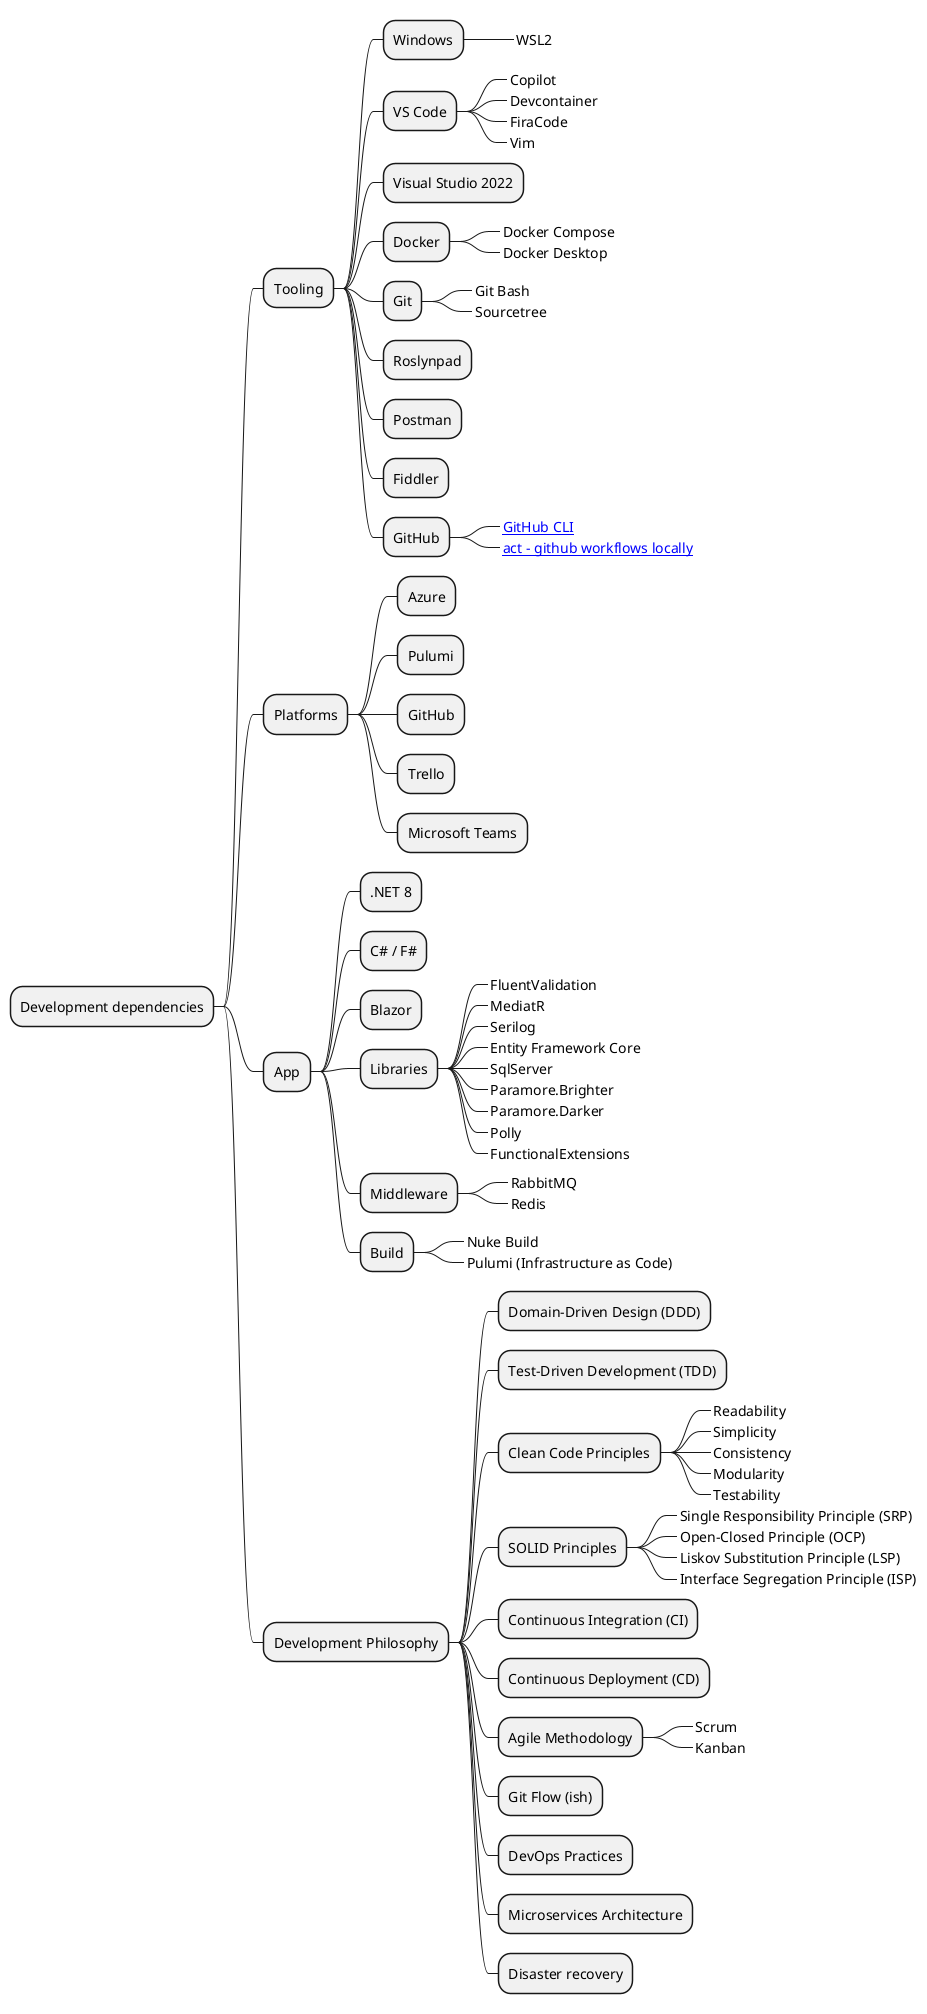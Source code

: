 @startmindmap "The Private Job Application App"

* Development dependencies
** Tooling
*** Windows
****_ WSL2
*** VS Code
****_ Copilot
****_ Devcontainer
****_ FiraCode
****_ Vim
*** Visual Studio 2022
*** Docker
****_ Docker Compose
****_ Docker Desktop
*** Git
****_ Git Bash
****_ Sourcetree
*** Roslynpad
*** Postman
*** Fiddler
*** GitHub
****_ [[https://github.com/cli/cli?tab=readme-ov-file GitHub CLI]]
****_ [[https://github.com/nektos/act act - github workflows locally]]

** Platforms
*** Azure
*** Pulumi
*** GitHub
*** Trello
*** Microsoft Teams

** App
*** .NET 8
*** C# / F#
*** Blazor
*** Libraries
****_ FluentValidation
****_ MediatR
****_ Serilog
****_ Entity Framework Core
****_ SqlServer
****_ Paramore.Brighter
****_ Paramore.Darker
****_ Polly
****_ FunctionalExtensions
*** Middleware
****_ RabbitMQ
****_ Redis
*** Build
****_ Nuke Build
****_ Pulumi (Infrastructure as Code)

** Development Philosophy
*** Domain-Driven Design (DDD)
*** Test-Driven Development (TDD)
*** Clean Code Principles
****_ Readability
****_ Simplicity
****_ Consistency
****_ Modularity
****_ Testability
*** SOLID Principles
****_ Single Responsibility Principle (SRP)
****_ Open-Closed Principle (OCP)
****_ Liskov Substitution Principle (LSP)
****_ Interface Segregation Principle (ISP)
*** Continuous Integration (CI)
*** Continuous Deployment (CD)
*** Agile Methodology
****_ Scrum
****_ Kanban
*** Git Flow (ish)
*** DevOps Practices
*** Microservices Architecture
*** Disaster recovery

@endmindmap